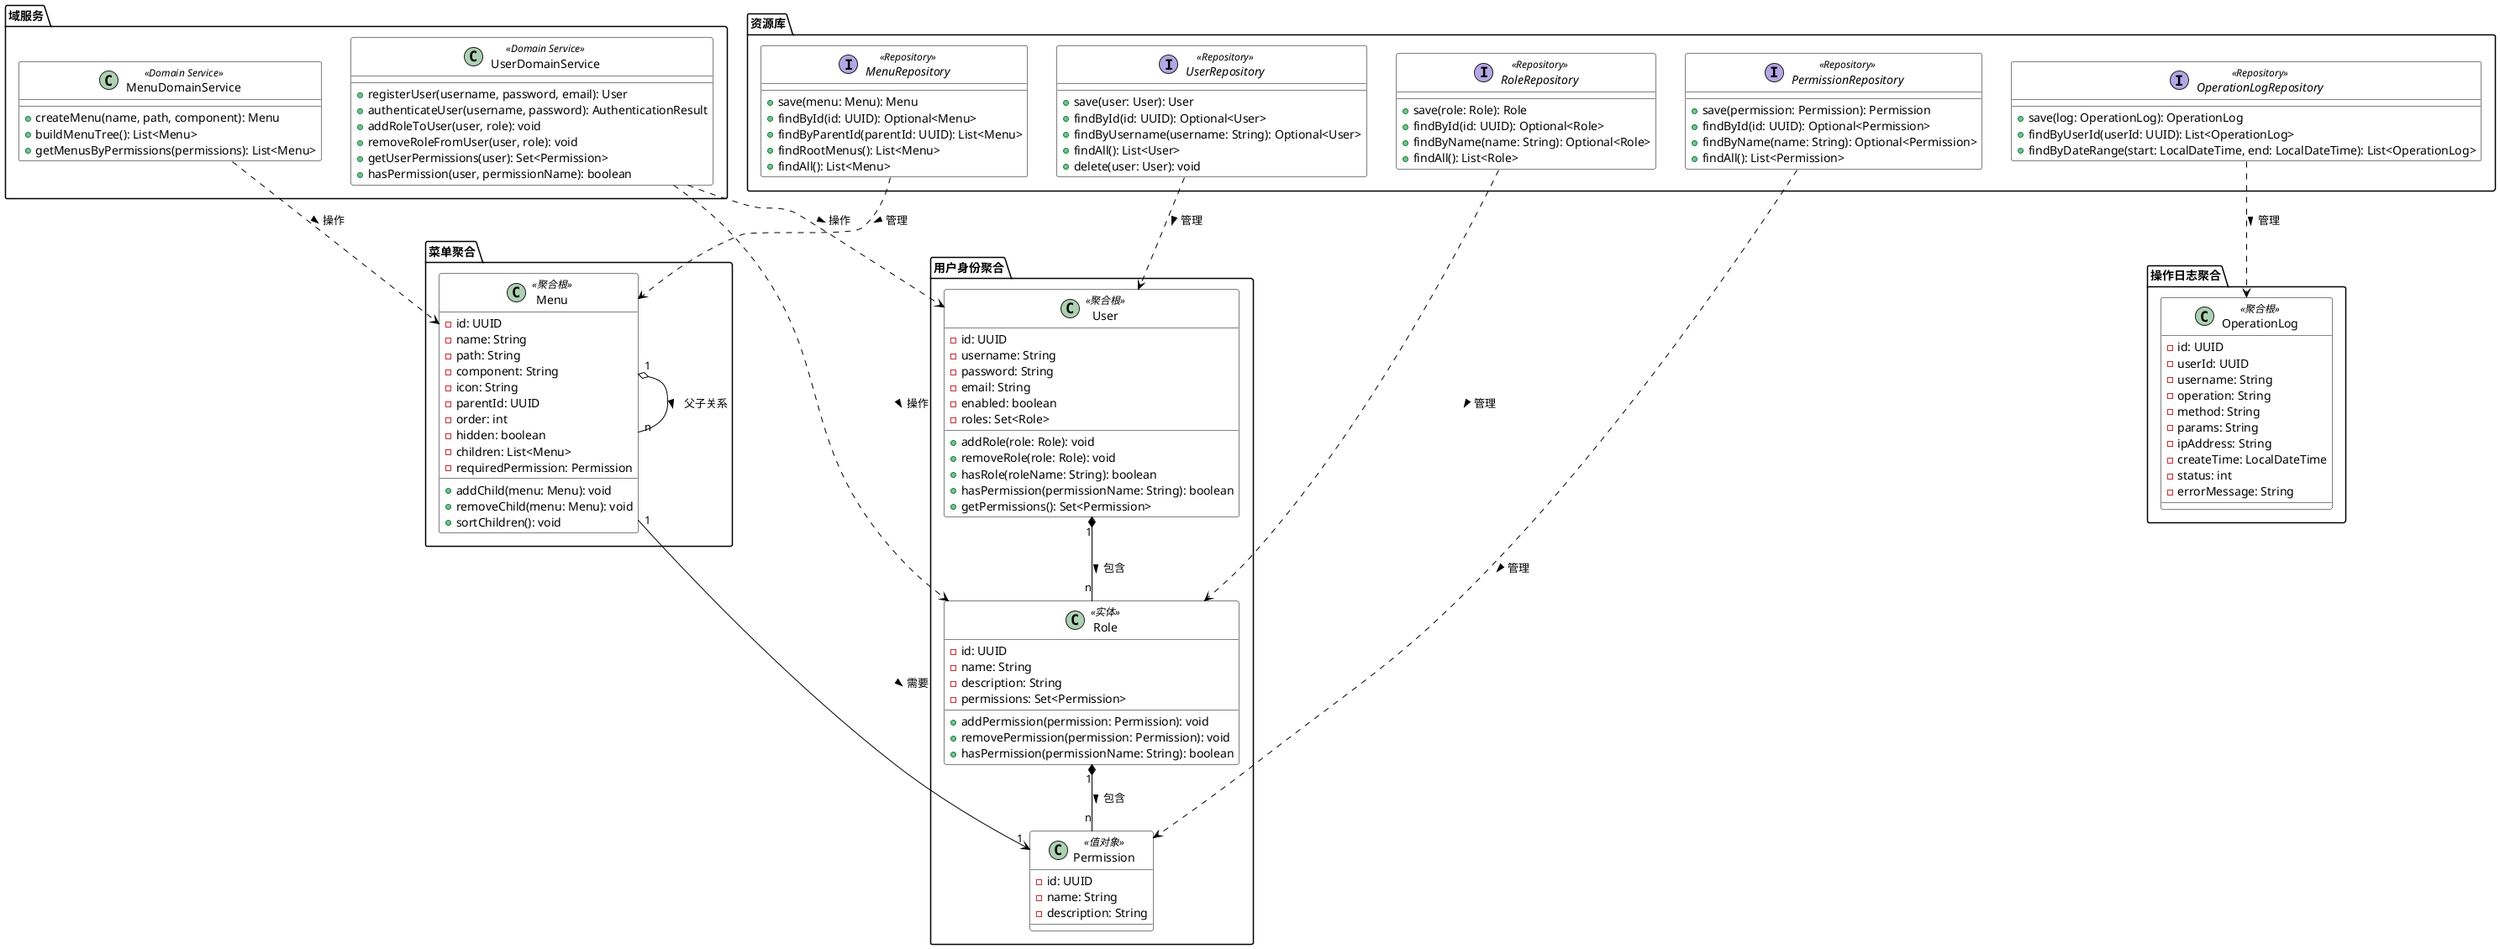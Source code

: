 @startuml DDD权限管理系统域模型

skinparam class {
  BackgroundColor White
  ArrowColor Black
  BorderColor Black
}

package "用户身份聚合" {
  class User <<聚合根>> {
    - id: UUID
    - username: String
    - password: String 
    - email: String
    - enabled: boolean
    - roles: Set<Role>
    + addRole(role: Role): void
    + removeRole(role: Role): void 
    + hasRole(roleName: String): boolean
    + hasPermission(permissionName: String): boolean
    + getPermissions(): Set<Permission>
  }
  
  class Role <<实体>> {
    - id: UUID
    - name: String
    - description: String
    - permissions: Set<Permission>
    + addPermission(permission: Permission): void
    + removePermission(permission: Permission): void
    + hasPermission(permissionName: String): boolean
  }
  
  class Permission <<值对象>> {
    - id: UUID
    - name: String
    - description: String
  }
}

package "菜单聚合" {
  class Menu <<聚合根>> {
    - id: UUID
    - name: String
    - path: String
    - component: String
    - icon: String
    - parentId: UUID
    - order: int
    - hidden: boolean
    - children: List<Menu>
    - requiredPermission: Permission
    + addChild(menu: Menu): void
    + removeChild(menu: Menu): void
    + sortChildren(): void
  }
}

package "操作日志聚合" {
  class OperationLog <<聚合根>> {
    - id: UUID
    - userId: UUID
    - username: String
    - operation: String
    - method: String
    - params: String
    - ipAddress: String
    - createTime: LocalDateTime
    - status: int
    - errorMessage: String
  }
}

package "域服务" {
  class UserDomainService <<Domain Service>> {
    + registerUser(username, password, email): User
    + authenticateUser(username, password): AuthenticationResult
    + addRoleToUser(user, role): void
    + removeRoleFromUser(user, role): void
    + getUserPermissions(user): Set<Permission>
    + hasPermission(user, permissionName): boolean
  }
  
  class MenuDomainService <<Domain Service>> {
    + createMenu(name, path, component): Menu
    + buildMenuTree(): List<Menu>
    + getMenusByPermissions(permissions): List<Menu>
  }
}

package "资源库" {
  interface UserRepository <<Repository>> {
    + save(user: User): User
    + findById(id: UUID): Optional<User>
    + findByUsername(username: String): Optional<User>
    + findAll(): List<User>
    + delete(user: User): void
  }
  
  interface RoleRepository <<Repository>> {
    + save(role: Role): Role
    + findById(id: UUID): Optional<Role>
    + findByName(name: String): Optional<Role>
    + findAll(): List<Role>
  }
  
  interface PermissionRepository <<Repository>> {
    + save(permission: Permission): Permission
    + findById(id: UUID): Optional<Permission>
    + findByName(name: String): Optional<Permission>
    + findAll(): List<Permission>
  }
  
  interface MenuRepository <<Repository>> {
    + save(menu: Menu): Menu
    + findById(id: UUID): Optional<Menu>
    + findByParentId(parentId: UUID): List<Menu>
    + findRootMenus(): List<Menu>
    + findAll(): List<Menu>
  }
  
  interface OperationLogRepository <<Repository>> {
    + save(log: OperationLog): OperationLog
    + findByUserId(userId: UUID): List<OperationLog>
    + findByDateRange(start: LocalDateTime, end: LocalDateTime): List<OperationLog>
  }
}

' 关系定义
User "1" *-- "n" Role : 包含 >
Role "1" *-- "n" Permission : 包含 >
Menu "1" o-- "n" Menu : 父子关系 >
Menu "1" --> "1" Permission : 需要 >
UserDomainService ..> User : 操作 >
UserDomainService ..> Role : 操作 >
MenuDomainService ..> Menu : 操作 >
UserRepository ..> User : 管理 >
RoleRepository ..> Role : 管理 >
PermissionRepository ..> Permission : 管理 >
MenuRepository ..> Menu : 管理 >
OperationLogRepository ..> OperationLog : 管理 >

@enduml 